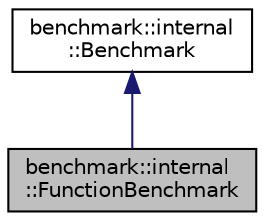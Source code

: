 digraph "benchmark::internal::FunctionBenchmark"
{
 // LATEX_PDF_SIZE
  edge [fontname="Helvetica",fontsize="10",labelfontname="Helvetica",labelfontsize="10"];
  node [fontname="Helvetica",fontsize="10",shape=record];
  Node1 [label="benchmark::internal\l::FunctionBenchmark",height=0.2,width=0.4,color="black", fillcolor="grey75", style="filled", fontcolor="black",tooltip=" "];
  Node2 -> Node1 [dir="back",color="midnightblue",fontsize="10",style="solid"];
  Node2 [label="benchmark::internal\l::Benchmark",height=0.2,width=0.4,color="black", fillcolor="white", style="filled",URL="$classbenchmark_1_1internal_1_1Benchmark.html",tooltip=" "];
}
